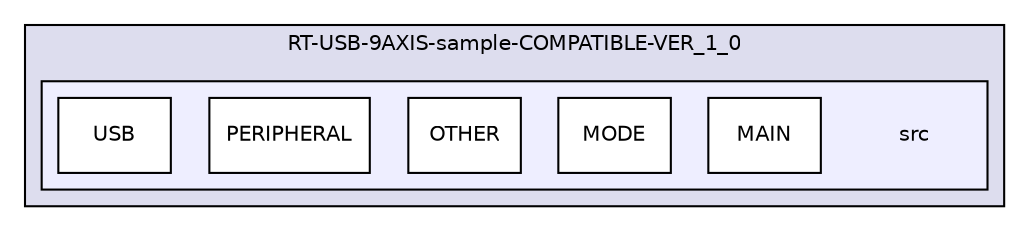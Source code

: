 digraph "src" {
  compound=true
  node [ fontsize="10", fontname="Helvetica"];
  edge [ labelfontsize="10", labelfontname="Helvetica"];
  subgraph clusterdir_8bf7edf78a402c0adea4d1ba183e40f4 {
    graph [ bgcolor="#ddddee", pencolor="black", label="RT-USB-9AXIS-sample-COMPATIBLE-VER_1_0" fontname="Helvetica", fontsize="10", URL="dir_8bf7edf78a402c0adea4d1ba183e40f4.html"]
  subgraph clusterdir_26c83d20227c4f88a83070db647fe3ef {
    graph [ bgcolor="#eeeeff", pencolor="black", label="" URL="dir_26c83d20227c4f88a83070db647fe3ef.html"];
    dir_26c83d20227c4f88a83070db647fe3ef [shape=plaintext label="src"];
    dir_5d317db763a69688c9c0834d8eb2b229 [shape=box label="MAIN" color="black" fillcolor="white" style="filled" URL="dir_5d317db763a69688c9c0834d8eb2b229.html"];
    dir_59657c648d48f1d3895cd60bdf1fb4f6 [shape=box label="MODE" color="black" fillcolor="white" style="filled" URL="dir_59657c648d48f1d3895cd60bdf1fb4f6.html"];
    dir_c19b85bca691c7b9d96f3dc470d60a27 [shape=box label="OTHER" color="black" fillcolor="white" style="filled" URL="dir_c19b85bca691c7b9d96f3dc470d60a27.html"];
    dir_15a9a4228949f551914c43a36b6a852f [shape=box label="PERIPHERAL" color="black" fillcolor="white" style="filled" URL="dir_15a9a4228949f551914c43a36b6a852f.html"];
    dir_ee315a24ae0f83e318b86563606164e2 [shape=box label="USB" color="black" fillcolor="white" style="filled" URL="dir_ee315a24ae0f83e318b86563606164e2.html"];
  }
  }
}
